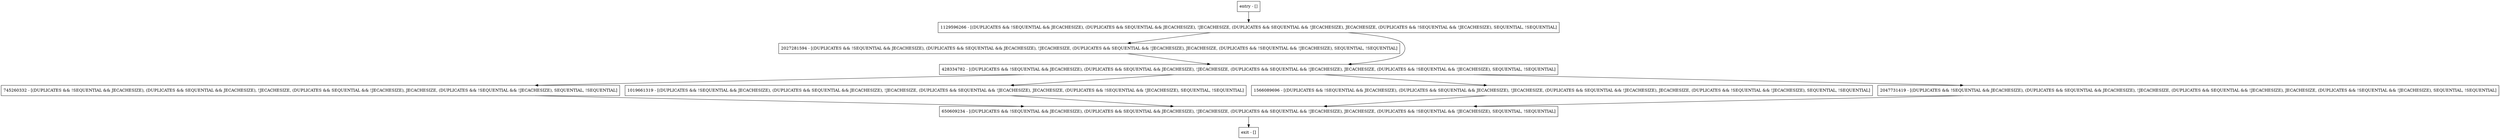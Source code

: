 digraph run {
node [shape=record];
entry [label="entry - []"];
exit [label="exit - []"];
745260332 [label="745260332 - [(DUPLICATES && !SEQUENTIAL && JECACHESIZE), (DUPLICATES && SEQUENTIAL && JECACHESIZE), !JECACHESIZE, (DUPLICATES && SEQUENTIAL && !JECACHESIZE), JECACHESIZE, (DUPLICATES && !SEQUENTIAL && !JECACHESIZE), SEQUENTIAL, !SEQUENTIAL]"];
1129596266 [label="1129596266 - [(DUPLICATES && !SEQUENTIAL && JECACHESIZE), (DUPLICATES && SEQUENTIAL && JECACHESIZE), !JECACHESIZE, (DUPLICATES && SEQUENTIAL && !JECACHESIZE), JECACHESIZE, (DUPLICATES && !SEQUENTIAL && !JECACHESIZE), SEQUENTIAL, !SEQUENTIAL]"];
2027281594 [label="2027281594 - [(DUPLICATES && !SEQUENTIAL && JECACHESIZE), (DUPLICATES && SEQUENTIAL && JECACHESIZE), !JECACHESIZE, (DUPLICATES && SEQUENTIAL && !JECACHESIZE), JECACHESIZE, (DUPLICATES && !SEQUENTIAL && !JECACHESIZE), SEQUENTIAL, !SEQUENTIAL]"];
1019661319 [label="1019661319 - [(DUPLICATES && !SEQUENTIAL && JECACHESIZE), (DUPLICATES && SEQUENTIAL && JECACHESIZE), !JECACHESIZE, (DUPLICATES && SEQUENTIAL && !JECACHESIZE), JECACHESIZE, (DUPLICATES && !SEQUENTIAL && !JECACHESIZE), SEQUENTIAL, !SEQUENTIAL]"];
1566089696 [label="1566089696 - [(DUPLICATES && !SEQUENTIAL && JECACHESIZE), (DUPLICATES && SEQUENTIAL && JECACHESIZE), !JECACHESIZE, (DUPLICATES && SEQUENTIAL && !JECACHESIZE), JECACHESIZE, (DUPLICATES && !SEQUENTIAL && !JECACHESIZE), SEQUENTIAL, !SEQUENTIAL]"];
650609234 [label="650609234 - [(DUPLICATES && !SEQUENTIAL && JECACHESIZE), (DUPLICATES && SEQUENTIAL && JECACHESIZE), !JECACHESIZE, (DUPLICATES && SEQUENTIAL && !JECACHESIZE), JECACHESIZE, (DUPLICATES && !SEQUENTIAL && !JECACHESIZE), SEQUENTIAL, !SEQUENTIAL]"];
2047731419 [label="2047731419 - [(DUPLICATES && !SEQUENTIAL && JECACHESIZE), (DUPLICATES && SEQUENTIAL && JECACHESIZE), !JECACHESIZE, (DUPLICATES && SEQUENTIAL && !JECACHESIZE), JECACHESIZE, (DUPLICATES && !SEQUENTIAL && !JECACHESIZE), SEQUENTIAL, !SEQUENTIAL]"];
428334782 [label="428334782 - [(DUPLICATES && !SEQUENTIAL && JECACHESIZE), (DUPLICATES && SEQUENTIAL && JECACHESIZE), !JECACHESIZE, (DUPLICATES && SEQUENTIAL && !JECACHESIZE), JECACHESIZE, (DUPLICATES && !SEQUENTIAL && !JECACHESIZE), SEQUENTIAL, !SEQUENTIAL]"];
entry;
exit;
entry -> 1129596266;
745260332 -> 650609234;
1129596266 -> 2027281594;
1129596266 -> 428334782;
2027281594 -> 428334782;
1019661319 -> 650609234;
1566089696 -> 650609234;
650609234 -> exit;
2047731419 -> 650609234;
428334782 -> 745260332;
428334782 -> 1019661319;
428334782 -> 1566089696;
428334782 -> 2047731419;
}
